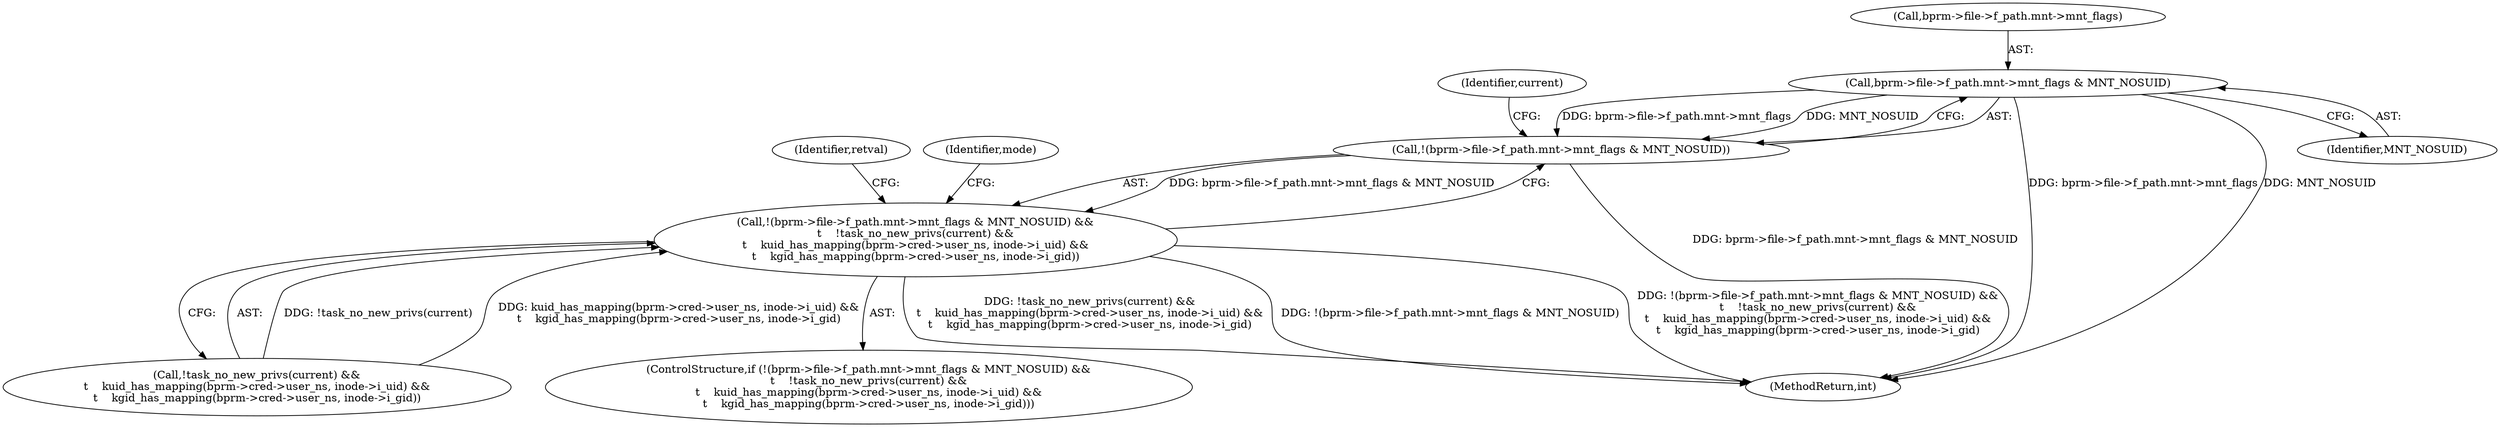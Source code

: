 digraph "0_linux_8b01fc86b9f425899f8a3a8fc1c47d73c2c20543@pointer" {
"1000139" [label="(Call,bprm->file->f_path.mnt->mnt_flags & MNT_NOSUID)"];
"1000138" [label="(Call,!(bprm->file->f_path.mnt->mnt_flags & MNT_NOSUID))"];
"1000137" [label="(Call,!(bprm->file->f_path.mnt->mnt_flags & MNT_NOSUID) &&\n\t    !task_no_new_privs(current) &&\n\t    kuid_has_mapping(bprm->cred->user_ns, inode->i_uid) &&\n\t    kgid_has_mapping(bprm->cred->user_ns, inode->i_gid))"];
"1000247" [label="(MethodReturn,int)"];
"1000219" [label="(Identifier,retval)"];
"1000138" [label="(Call,!(bprm->file->f_path.mnt->mnt_flags & MNT_NOSUID))"];
"1000176" [label="(Identifier,mode)"];
"1000149" [label="(Identifier,MNT_NOSUID)"];
"1000139" [label="(Call,bprm->file->f_path.mnt->mnt_flags & MNT_NOSUID)"];
"1000150" [label="(Call,!task_no_new_privs(current) &&\n\t    kuid_has_mapping(bprm->cred->user_ns, inode->i_uid) &&\n\t    kgid_has_mapping(bprm->cred->user_ns, inode->i_gid))"];
"1000137" [label="(Call,!(bprm->file->f_path.mnt->mnt_flags & MNT_NOSUID) &&\n\t    !task_no_new_privs(current) &&\n\t    kuid_has_mapping(bprm->cred->user_ns, inode->i_uid) &&\n\t    kgid_has_mapping(bprm->cred->user_ns, inode->i_gid))"];
"1000136" [label="(ControlStructure,if (!(bprm->file->f_path.mnt->mnt_flags & MNT_NOSUID) &&\n\t    !task_no_new_privs(current) &&\n\t    kuid_has_mapping(bprm->cred->user_ns, inode->i_uid) &&\n\t    kgid_has_mapping(bprm->cred->user_ns, inode->i_gid)))"];
"1000140" [label="(Call,bprm->file->f_path.mnt->mnt_flags)"];
"1000153" [label="(Identifier,current)"];
"1000139" -> "1000138"  [label="AST: "];
"1000139" -> "1000149"  [label="CFG: "];
"1000140" -> "1000139"  [label="AST: "];
"1000149" -> "1000139"  [label="AST: "];
"1000138" -> "1000139"  [label="CFG: "];
"1000139" -> "1000247"  [label="DDG: bprm->file->f_path.mnt->mnt_flags"];
"1000139" -> "1000247"  [label="DDG: MNT_NOSUID"];
"1000139" -> "1000138"  [label="DDG: bprm->file->f_path.mnt->mnt_flags"];
"1000139" -> "1000138"  [label="DDG: MNT_NOSUID"];
"1000138" -> "1000137"  [label="AST: "];
"1000153" -> "1000138"  [label="CFG: "];
"1000137" -> "1000138"  [label="CFG: "];
"1000138" -> "1000247"  [label="DDG: bprm->file->f_path.mnt->mnt_flags & MNT_NOSUID"];
"1000138" -> "1000137"  [label="DDG: bprm->file->f_path.mnt->mnt_flags & MNT_NOSUID"];
"1000137" -> "1000136"  [label="AST: "];
"1000137" -> "1000150"  [label="CFG: "];
"1000150" -> "1000137"  [label="AST: "];
"1000176" -> "1000137"  [label="CFG: "];
"1000219" -> "1000137"  [label="CFG: "];
"1000137" -> "1000247"  [label="DDG: !task_no_new_privs(current) &&\n\t    kuid_has_mapping(bprm->cred->user_ns, inode->i_uid) &&\n\t    kgid_has_mapping(bprm->cred->user_ns, inode->i_gid)"];
"1000137" -> "1000247"  [label="DDG: !(bprm->file->f_path.mnt->mnt_flags & MNT_NOSUID)"];
"1000137" -> "1000247"  [label="DDG: !(bprm->file->f_path.mnt->mnt_flags & MNT_NOSUID) &&\n\t    !task_no_new_privs(current) &&\n\t    kuid_has_mapping(bprm->cred->user_ns, inode->i_uid) &&\n\t    kgid_has_mapping(bprm->cred->user_ns, inode->i_gid)"];
"1000150" -> "1000137"  [label="DDG: !task_no_new_privs(current)"];
"1000150" -> "1000137"  [label="DDG: kuid_has_mapping(bprm->cred->user_ns, inode->i_uid) &&\n\t    kgid_has_mapping(bprm->cred->user_ns, inode->i_gid)"];
}
